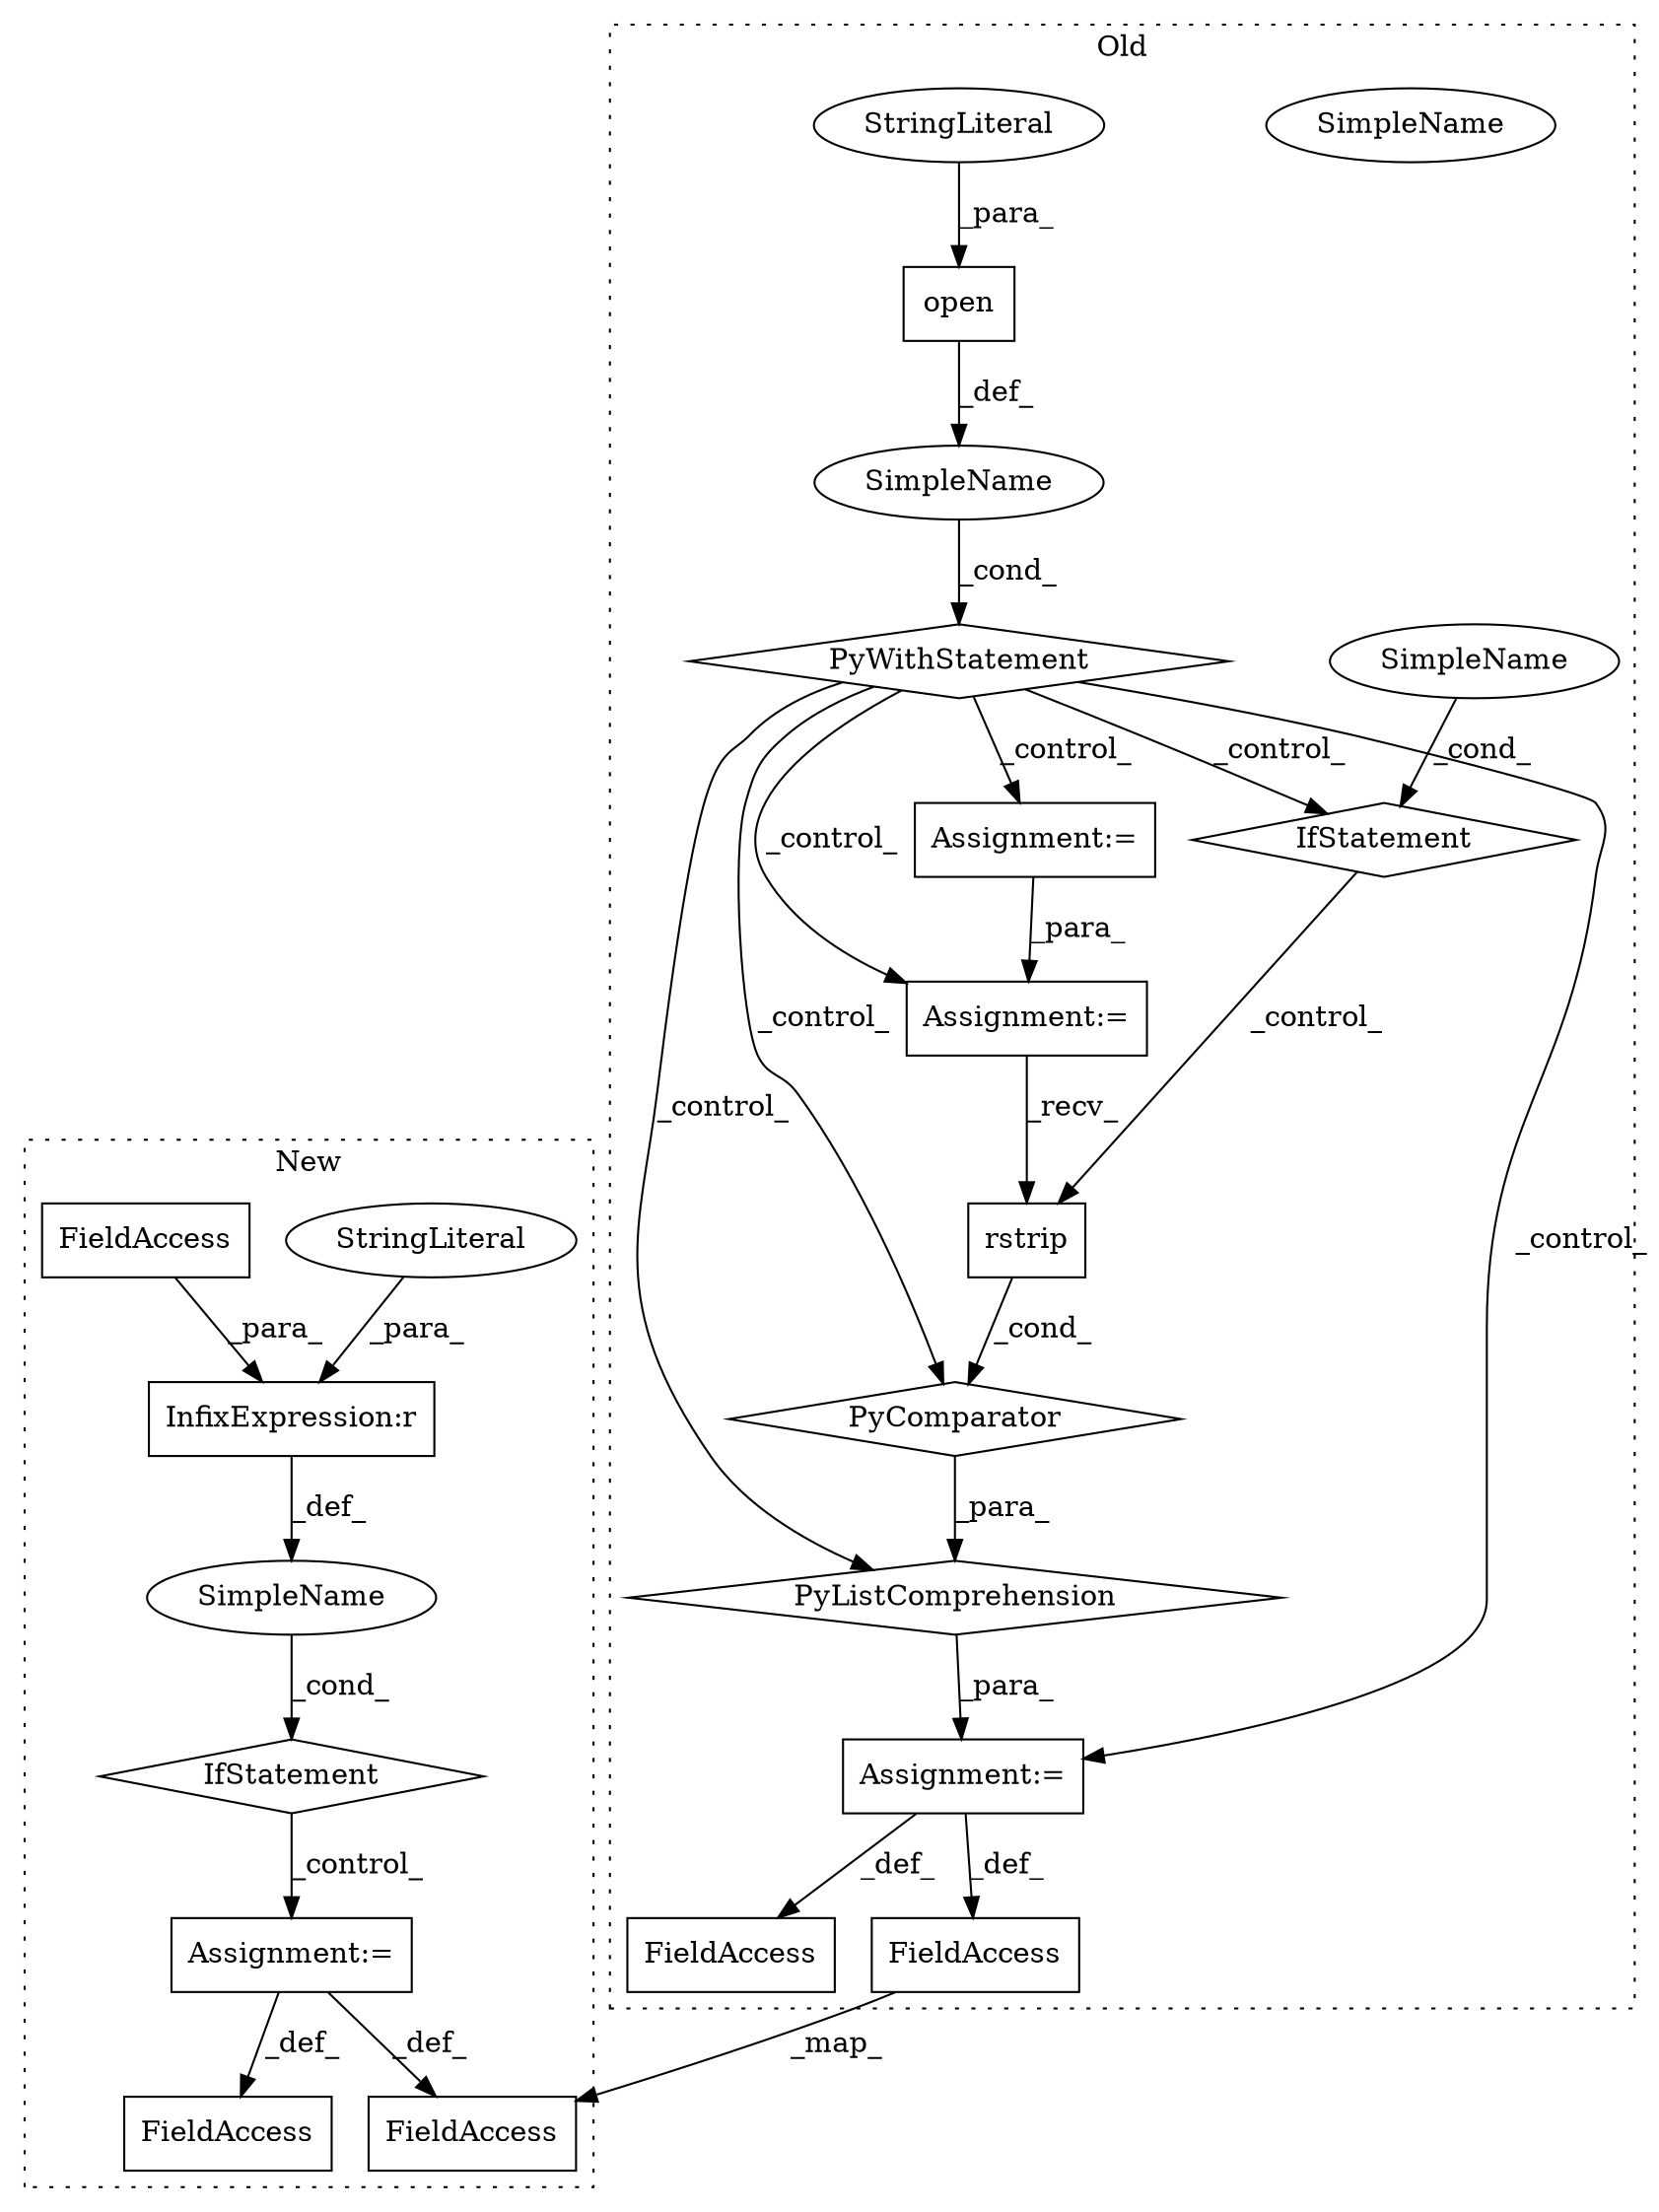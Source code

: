 digraph G {
subgraph cluster0 {
1 [label="rstrip" a="32" s="3038" l="8" shape="box"];
5 [label="Assignment:=" a="7" s="3019" l="14" shape="box"];
9 [label="FieldAccess" a="22" s="3009" l="10" shape="box"];
11 [label="IfStatement" a="25" s="3113" l="32" shape="diamond"];
12 [label="FieldAccess" a="22" s="4224" l="7" shape="box"];
14 [label="PyWithStatement" a="104" s="2943,2983" l="10,2" shape="diamond"];
15 [label="SimpleName" a="42" s="" l="" shape="ellipse"];
16 [label="SimpleName" a="42" s="3140" l="5" shape="ellipse"];
17 [label="PyListComprehension" a="109" s="3033" l="120" shape="diamond"];
18 [label="PyComparator" a="113" s="3113" l="32" shape="diamond"];
19 [label="Assignment:=" a="7" s="3000" l="1" shape="box"];
20 [label="Assignment:=" a="7" s="3113" l="32" shape="box"];
21 [label="open" a="32" s="2953,2982" l="5,1" shape="box"];
22 [label="StringLiteral" a="45" s="2958" l="24" shape="ellipse"];
23 [label="SimpleName" a="42" s="3140" l="5" shape="ellipse"];
label = "Old";
style="dotted";
}
subgraph cluster1 {
2 [label="IfStatement" a="25" s="2866,2892" l="4,2" shape="diamond"];
3 [label="Assignment:=" a="7" s="3093" l="1" shape="box"];
4 [label="SimpleName" a="42" s="" l="" shape="ellipse"];
6 [label="InfixExpression:r" a="27" s="2878" l="4" shape="box"];
7 [label="StringLiteral" a="45" s="2882" l="10" shape="ellipse"];
8 [label="FieldAccess" a="22" s="2870" l="8" shape="box"];
10 [label="FieldAccess" a="22" s="3083" l="10" shape="box"];
13 [label="FieldAccess" a="22" s="4486" l="7" shape="box"];
label = "New";
style="dotted";
}
1 -> 18 [label="_cond_"];
2 -> 3 [label="_control_"];
3 -> 13 [label="_def_"];
3 -> 10 [label="_def_"];
4 -> 2 [label="_cond_"];
5 -> 12 [label="_def_"];
5 -> 9 [label="_def_"];
6 -> 4 [label="_def_"];
7 -> 6 [label="_para_"];
8 -> 6 [label="_para_"];
11 -> 1 [label="_control_"];
12 -> 13 [label="_map_"];
14 -> 19 [label="_control_"];
14 -> 20 [label="_control_"];
14 -> 17 [label="_control_"];
14 -> 11 [label="_control_"];
14 -> 18 [label="_control_"];
14 -> 5 [label="_control_"];
15 -> 14 [label="_cond_"];
17 -> 5 [label="_para_"];
18 -> 17 [label="_para_"];
19 -> 20 [label="_para_"];
20 -> 1 [label="_recv_"];
21 -> 15 [label="_def_"];
22 -> 21 [label="_para_"];
23 -> 11 [label="_cond_"];
}